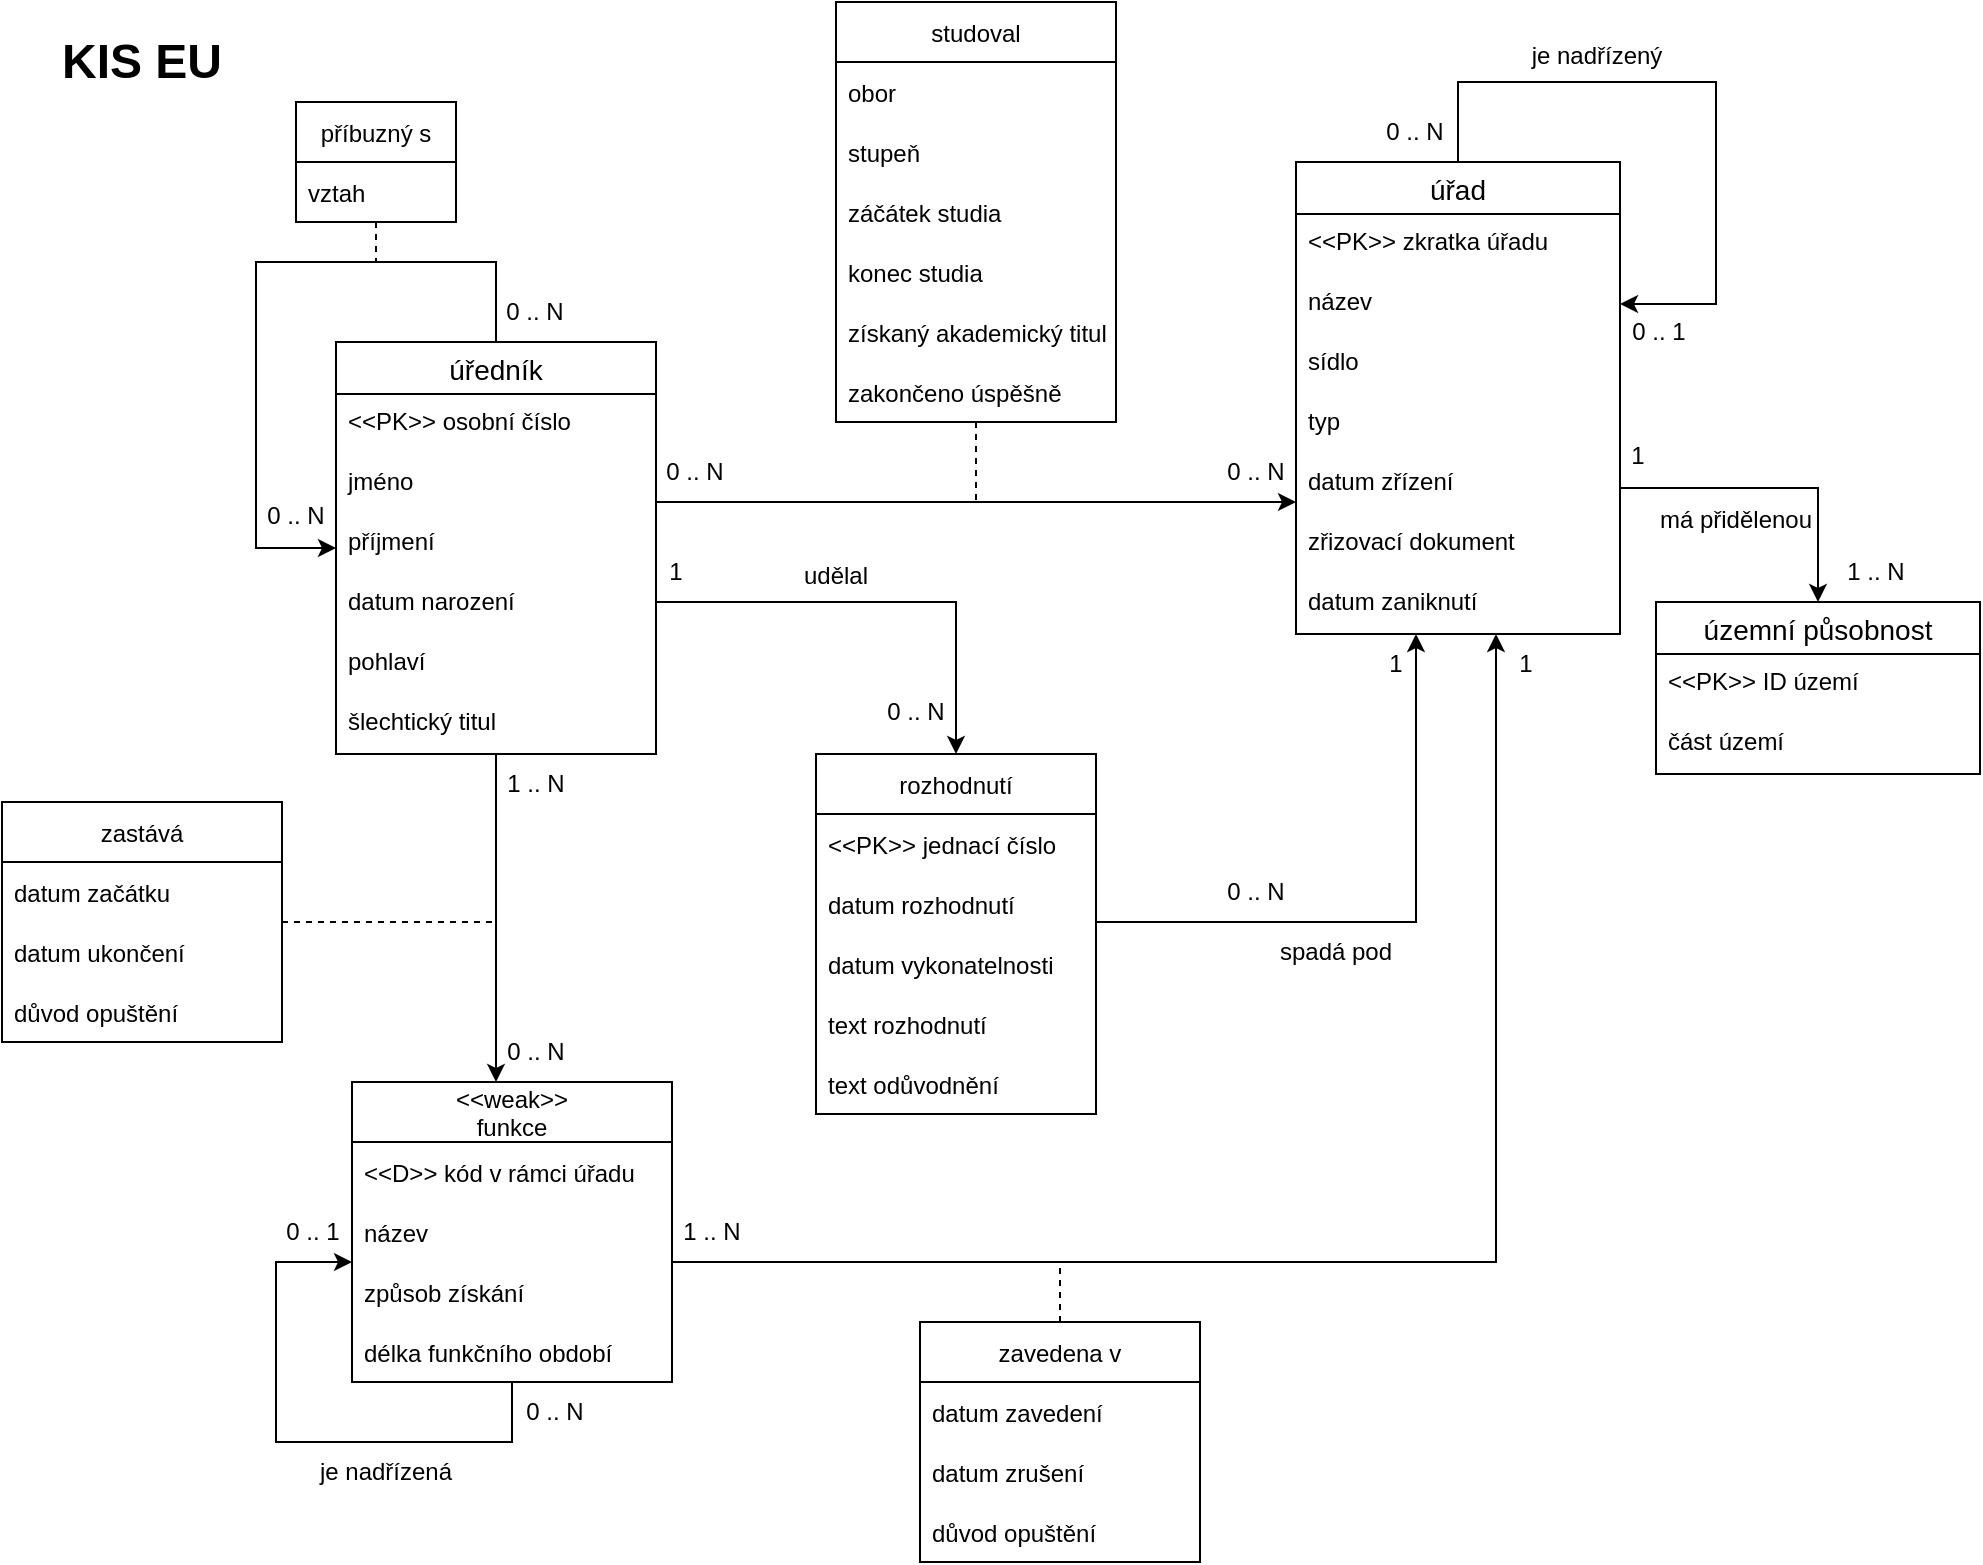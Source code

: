 <mxfile version="15.7.0" type="github">
  <diagram id="vguMqKOHpN7uPl-TGXzs" name="Page-1">
    <mxGraphModel dx="1625" dy="747" grid="1" gridSize="10" guides="1" tooltips="1" connect="1" arrows="1" fold="1" page="1" pageScale="1" pageWidth="827" pageHeight="1169" math="0" shadow="0">
      <root>
        <mxCell id="0" />
        <mxCell id="1" parent="0" />
        <mxCell id="YUzCCpUECBsyAlVZZMWO-27" style="edgeStyle=orthogonalEdgeStyle;rounded=0;orthogonalLoop=1;jettySize=auto;html=1;fontFamily=Helvetica;endArrow=classic;endFill=1;strokeColor=default;" parent="1" source="ZOUjihIOvBYhrfelI1z0-1" target="YUzCCpUECBsyAlVZZMWO-16" edge="1">
          <mxGeometry relative="1" as="geometry">
            <Array as="points">
              <mxPoint x="470" y="330" />
            </Array>
          </mxGeometry>
        </mxCell>
        <mxCell id="YUzCCpUECBsyAlVZZMWO-56" style="edgeStyle=orthogonalEdgeStyle;rounded=0;orthogonalLoop=1;jettySize=auto;html=1;fontFamily=Helvetica;endArrow=classic;endFill=1;strokeColor=default;" parent="1" source="ZOUjihIOvBYhrfelI1z0-1" target="YUzCCpUECBsyAlVZZMWO-36" edge="1">
          <mxGeometry relative="1" as="geometry">
            <Array as="points">
              <mxPoint x="308" y="605" />
            </Array>
          </mxGeometry>
        </mxCell>
        <mxCell id="ZOUjihIOvBYhrfelI1z0-1" value="úředník" style="swimlane;fontStyle=0;childLayout=stackLayout;horizontal=1;startSize=26;horizontalStack=0;resizeParent=1;resizeParentMax=0;resizeLast=0;collapsible=1;marginBottom=0;align=center;fontSize=14;fontFamily=Helvetica;" parent="1" vertex="1">
          <mxGeometry x="160" y="200" width="160" height="206" as="geometry" />
        </mxCell>
        <mxCell id="ZOUjihIOvBYhrfelI1z0-2" value="&lt;&lt;PK&gt;&gt; osobní číslo" style="text;strokeColor=none;fillColor=none;spacingLeft=4;spacingRight=4;overflow=hidden;rotatable=0;points=[[0,0.5],[1,0.5]];portConstraint=eastwest;fontSize=12;fontFamily=Helvetica;" parent="ZOUjihIOvBYhrfelI1z0-1" vertex="1">
          <mxGeometry y="26" width="160" height="30" as="geometry" />
        </mxCell>
        <mxCell id="ZOUjihIOvBYhrfelI1z0-3" value="jméno" style="text;strokeColor=none;fillColor=none;spacingLeft=4;spacingRight=4;overflow=hidden;rotatable=0;points=[[0,0.5],[1,0.5]];portConstraint=eastwest;fontSize=12;fontFamily=Helvetica;" parent="ZOUjihIOvBYhrfelI1z0-1" vertex="1">
          <mxGeometry y="56" width="160" height="30" as="geometry" />
        </mxCell>
        <mxCell id="ZOUjihIOvBYhrfelI1z0-4" value="příjmení" style="text;strokeColor=none;fillColor=none;spacingLeft=4;spacingRight=4;overflow=hidden;rotatable=0;points=[[0,0.5],[1,0.5]];portConstraint=eastwest;fontSize=12;fontFamily=Helvetica;" parent="ZOUjihIOvBYhrfelI1z0-1" vertex="1">
          <mxGeometry y="86" width="160" height="30" as="geometry" />
        </mxCell>
        <mxCell id="ZOUjihIOvBYhrfelI1z0-5" value="datum narození&#xa;" style="text;strokeColor=none;fillColor=none;spacingLeft=4;spacingRight=4;overflow=hidden;rotatable=0;points=[[0,0.5],[1,0.5]];portConstraint=eastwest;fontSize=12;fontFamily=Helvetica;" parent="ZOUjihIOvBYhrfelI1z0-1" vertex="1">
          <mxGeometry y="116" width="160" height="30" as="geometry" />
        </mxCell>
        <mxCell id="ZOUjihIOvBYhrfelI1z0-6" value="pohlaví" style="text;strokeColor=none;fillColor=none;spacingLeft=4;spacingRight=4;overflow=hidden;rotatable=0;points=[[0,0.5],[1,0.5]];portConstraint=eastwest;fontSize=12;fontFamily=Helvetica;" parent="ZOUjihIOvBYhrfelI1z0-1" vertex="1">
          <mxGeometry y="146" width="160" height="30" as="geometry" />
        </mxCell>
        <mxCell id="K4xKBXBjCAa8w6fEp_1Y-1" value="šlechtický titul" style="text;strokeColor=none;fillColor=none;spacingLeft=4;spacingRight=4;overflow=hidden;rotatable=0;points=[[0,0.5],[1,0.5]];portConstraint=eastwest;fontSize=12;fontFamily=Helvetica;" parent="ZOUjihIOvBYhrfelI1z0-1" vertex="1">
          <mxGeometry y="176" width="160" height="30" as="geometry" />
        </mxCell>
        <mxCell id="EH11lvsD1z63_qBclOPW-1" style="edgeStyle=orthogonalEdgeStyle;rounded=0;orthogonalLoop=1;jettySize=auto;html=1;" parent="1" source="YUzCCpUECBsyAlVZZMWO-1" target="3lFEYHUMnGKO-NiMO6cJ-1" edge="1">
          <mxGeometry relative="1" as="geometry">
            <mxPoint x="880" y="270" as="targetPoint" />
            <Array as="points">
              <mxPoint x="860" y="273" />
              <mxPoint x="860" y="273" />
            </Array>
          </mxGeometry>
        </mxCell>
        <mxCell id="YUzCCpUECBsyAlVZZMWO-1" value="úřad" style="swimlane;fontStyle=0;childLayout=stackLayout;horizontal=1;startSize=26;horizontalStack=0;resizeParent=1;resizeParentMax=0;resizeLast=0;collapsible=1;marginBottom=0;align=center;fontSize=14;fontFamily=Helvetica;" parent="1" vertex="1">
          <mxGeometry x="640" y="110" width="162" height="236" as="geometry" />
        </mxCell>
        <mxCell id="YUzCCpUECBsyAlVZZMWO-2" value="&lt;&lt;PK&gt;&gt; zkratka úřadu" style="text;strokeColor=none;fillColor=none;spacingLeft=4;spacingRight=4;overflow=hidden;rotatable=0;points=[[0,0.5],[1,0.5]];portConstraint=eastwest;fontSize=12;fontFamily=Helvetica;" parent="YUzCCpUECBsyAlVZZMWO-1" vertex="1">
          <mxGeometry y="26" width="162" height="30" as="geometry" />
        </mxCell>
        <mxCell id="YUzCCpUECBsyAlVZZMWO-3" value="název" style="text;strokeColor=none;fillColor=none;spacingLeft=4;spacingRight=4;overflow=hidden;rotatable=0;points=[[0,0.5],[1,0.5]];portConstraint=eastwest;fontSize=12;fontFamily=Helvetica;" parent="YUzCCpUECBsyAlVZZMWO-1" vertex="1">
          <mxGeometry y="56" width="162" height="30" as="geometry" />
        </mxCell>
        <mxCell id="YUzCCpUECBsyAlVZZMWO-4" value="sídlo" style="text;strokeColor=none;fillColor=none;spacingLeft=4;spacingRight=4;overflow=hidden;rotatable=0;points=[[0,0.5],[1,0.5]];portConstraint=eastwest;fontSize=12;fontFamily=Helvetica;" parent="YUzCCpUECBsyAlVZZMWO-1" vertex="1">
          <mxGeometry y="86" width="162" height="30" as="geometry" />
        </mxCell>
        <mxCell id="YUzCCpUECBsyAlVZZMWO-5" value="typ" style="text;strokeColor=none;fillColor=none;spacingLeft=4;spacingRight=4;overflow=hidden;rotatable=0;points=[[0,0.5],[1,0.5]];portConstraint=eastwest;fontSize=12;fontFamily=Helvetica;" parent="YUzCCpUECBsyAlVZZMWO-1" vertex="1">
          <mxGeometry y="116" width="162" height="30" as="geometry" />
        </mxCell>
        <mxCell id="EH11lvsD1z63_qBclOPW-28" value="datum zřízení" style="text;strokeColor=none;fillColor=none;spacingLeft=4;spacingRight=4;overflow=hidden;rotatable=0;points=[[0,0.5],[1,0.5]];portConstraint=eastwest;fontSize=12;fontFamily=Helvetica;" parent="YUzCCpUECBsyAlVZZMWO-1" vertex="1">
          <mxGeometry y="146" width="162" height="30" as="geometry" />
        </mxCell>
        <mxCell id="EH11lvsD1z63_qBclOPW-30" value="zřizovací dokument" style="text;strokeColor=none;fillColor=none;spacingLeft=4;spacingRight=4;overflow=hidden;rotatable=0;points=[[0,0.5],[1,0.5]];portConstraint=eastwest;fontSize=12;fontFamily=Helvetica;" parent="YUzCCpUECBsyAlVZZMWO-1" vertex="1">
          <mxGeometry y="176" width="162" height="30" as="geometry" />
        </mxCell>
        <mxCell id="EH11lvsD1z63_qBclOPW-29" value="datum zaniknutí" style="text;strokeColor=none;fillColor=none;spacingLeft=4;spacingRight=4;overflow=hidden;rotatable=0;points=[[0,0.5],[1,0.5]];portConstraint=eastwest;fontSize=12;fontFamily=Helvetica;" parent="YUzCCpUECBsyAlVZZMWO-1" vertex="1">
          <mxGeometry y="206" width="162" height="30" as="geometry" />
        </mxCell>
        <mxCell id="EH11lvsD1z63_qBclOPW-32" style="edgeStyle=orthogonalEdgeStyle;rounded=0;orthogonalLoop=1;jettySize=auto;html=1;" parent="YUzCCpUECBsyAlVZZMWO-1" source="YUzCCpUECBsyAlVZZMWO-1" target="YUzCCpUECBsyAlVZZMWO-3" edge="1">
          <mxGeometry relative="1" as="geometry">
            <Array as="points">
              <mxPoint x="81" y="-40" />
              <mxPoint x="210" y="-40" />
              <mxPoint x="210" y="71" />
            </Array>
          </mxGeometry>
        </mxCell>
        <mxCell id="YUzCCpUECBsyAlVZZMWO-7" style="edgeStyle=orthogonalEdgeStyle;rounded=0;orthogonalLoop=1;jettySize=auto;html=1;fontFamily=Helvetica;" parent="1" source="ZOUjihIOvBYhrfelI1z0-1" target="ZOUjihIOvBYhrfelI1z0-1" edge="1">
          <mxGeometry relative="1" as="geometry">
            <Array as="points">
              <mxPoint x="240" y="160" />
              <mxPoint x="120" y="160" />
              <mxPoint x="120" y="303" />
            </Array>
          </mxGeometry>
        </mxCell>
        <mxCell id="YUzCCpUECBsyAlVZZMWO-8" value="&lt;h1&gt;KIS EU&lt;/h1&gt;" style="text;html=1;strokeColor=none;fillColor=none;spacing=5;spacingTop=-20;whiteSpace=wrap;overflow=hidden;rounded=0;fontFamily=Helvetica;" parent="1" vertex="1">
          <mxGeometry x="18" y="40" width="90" height="30" as="geometry" />
        </mxCell>
        <mxCell id="YUzCCpUECBsyAlVZZMWO-13" style="edgeStyle=orthogonalEdgeStyle;rounded=0;orthogonalLoop=1;jettySize=auto;html=1;fontFamily=Helvetica;strokeColor=default;endArrow=none;endFill=0;dashed=1;" parent="1" source="YUzCCpUECBsyAlVZZMWO-9" edge="1">
          <mxGeometry relative="1" as="geometry">
            <mxPoint x="180" y="160" as="targetPoint" />
          </mxGeometry>
        </mxCell>
        <mxCell id="YUzCCpUECBsyAlVZZMWO-9" value="příbuzný s" style="swimlane;fontStyle=0;childLayout=stackLayout;horizontal=1;startSize=30;horizontalStack=0;resizeParent=1;resizeParentMax=0;resizeLast=0;collapsible=1;marginBottom=0;fontFamily=Helvetica;" parent="1" vertex="1">
          <mxGeometry x="140" y="80" width="80" height="60" as="geometry" />
        </mxCell>
        <mxCell id="YUzCCpUECBsyAlVZZMWO-10" value="vztah" style="text;strokeColor=none;fillColor=none;align=left;verticalAlign=middle;spacingLeft=4;spacingRight=4;overflow=hidden;points=[[0,0.5],[1,0.5]];portConstraint=eastwest;rotatable=0;fontFamily=Helvetica;" parent="YUzCCpUECBsyAlVZZMWO-9" vertex="1">
          <mxGeometry y="30" width="80" height="30" as="geometry" />
        </mxCell>
        <mxCell id="YUzCCpUECBsyAlVZZMWO-31" style="edgeStyle=orthogonalEdgeStyle;rounded=0;orthogonalLoop=1;jettySize=auto;html=1;fontFamily=Helvetica;endArrow=classic;endFill=1;strokeColor=default;" parent="1" source="YUzCCpUECBsyAlVZZMWO-16" target="YUzCCpUECBsyAlVZZMWO-1" edge="1">
          <mxGeometry relative="1" as="geometry">
            <Array as="points">
              <mxPoint x="700" y="490" />
            </Array>
          </mxGeometry>
        </mxCell>
        <mxCell id="YUzCCpUECBsyAlVZZMWO-16" value="rozhodnutí" style="swimlane;fontStyle=0;childLayout=stackLayout;horizontal=1;startSize=30;horizontalStack=0;resizeParent=1;resizeParentMax=0;resizeLast=0;collapsible=1;marginBottom=0;fontFamily=Helvetica;" parent="1" vertex="1">
          <mxGeometry x="400" y="406" width="140" height="180" as="geometry" />
        </mxCell>
        <mxCell id="YUzCCpUECBsyAlVZZMWO-17" value="&lt;&lt;PK&gt;&gt; jednací číslo" style="text;strokeColor=none;fillColor=none;align=left;verticalAlign=middle;spacingLeft=4;spacingRight=4;overflow=hidden;points=[[0,0.5],[1,0.5]];portConstraint=eastwest;rotatable=0;fontFamily=Helvetica;" parent="YUzCCpUECBsyAlVZZMWO-16" vertex="1">
          <mxGeometry y="30" width="140" height="30" as="geometry" />
        </mxCell>
        <mxCell id="YUzCCpUECBsyAlVZZMWO-18" value="datum rozhodnutí" style="text;strokeColor=none;fillColor=none;align=left;verticalAlign=middle;spacingLeft=4;spacingRight=4;overflow=hidden;points=[[0,0.5],[1,0.5]];portConstraint=eastwest;rotatable=0;fontFamily=Helvetica;" parent="YUzCCpUECBsyAlVZZMWO-16" vertex="1">
          <mxGeometry y="60" width="140" height="30" as="geometry" />
        </mxCell>
        <mxCell id="YUzCCpUECBsyAlVZZMWO-19" value="datum vykonatelnosti" style="text;strokeColor=none;fillColor=none;align=left;verticalAlign=middle;spacingLeft=4;spacingRight=4;overflow=hidden;points=[[0,0.5],[1,0.5]];portConstraint=eastwest;rotatable=0;fontFamily=Helvetica;" parent="YUzCCpUECBsyAlVZZMWO-16" vertex="1">
          <mxGeometry y="90" width="140" height="30" as="geometry" />
        </mxCell>
        <mxCell id="YUzCCpUECBsyAlVZZMWO-20" value="text rozhodnutí" style="text;strokeColor=none;fillColor=none;align=left;verticalAlign=middle;spacingLeft=4;spacingRight=4;overflow=hidden;points=[[0,0.5],[1,0.5]];portConstraint=eastwest;rotatable=0;fontFamily=Helvetica;" parent="YUzCCpUECBsyAlVZZMWO-16" vertex="1">
          <mxGeometry y="120" width="140" height="30" as="geometry" />
        </mxCell>
        <mxCell id="YUzCCpUECBsyAlVZZMWO-21" value="text odůvodnění" style="text;strokeColor=none;fillColor=none;align=left;verticalAlign=middle;spacingLeft=4;spacingRight=4;overflow=hidden;points=[[0,0.5],[1,0.5]];portConstraint=eastwest;rotatable=0;fontFamily=Helvetica;" parent="YUzCCpUECBsyAlVZZMWO-16" vertex="1">
          <mxGeometry y="150" width="140" height="30" as="geometry" />
        </mxCell>
        <mxCell id="YUzCCpUECBsyAlVZZMWO-30" value="udělal" style="text;html=1;strokeColor=none;fillColor=none;align=center;verticalAlign=middle;whiteSpace=wrap;rounded=0;fontFamily=Helvetica;" parent="1" vertex="1">
          <mxGeometry x="380" y="304" width="60" height="26" as="geometry" />
        </mxCell>
        <mxCell id="YUzCCpUECBsyAlVZZMWO-32" value="spadá pod" style="text;html=1;strokeColor=none;fillColor=none;align=center;verticalAlign=middle;whiteSpace=wrap;rounded=0;fontFamily=Helvetica;" parent="1" vertex="1">
          <mxGeometry x="630" y="490" width="60" height="30" as="geometry" />
        </mxCell>
        <mxCell id="V2bO78Ce8K--TRu7kbpJ-16" style="edgeStyle=orthogonalEdgeStyle;rounded=0;orthogonalLoop=1;jettySize=auto;html=1;" parent="1" source="YUzCCpUECBsyAlVZZMWO-36" target="YUzCCpUECBsyAlVZZMWO-1" edge="1">
          <mxGeometry relative="1" as="geometry">
            <Array as="points">
              <mxPoint x="740" y="660" />
            </Array>
          </mxGeometry>
        </mxCell>
        <mxCell id="YUzCCpUECBsyAlVZZMWO-36" value="&lt;&lt;weak&gt;&gt;&#xa;funkce" style="swimlane;fontStyle=0;childLayout=stackLayout;horizontal=1;startSize=30;horizontalStack=0;resizeParent=1;resizeParentMax=0;resizeLast=0;collapsible=1;marginBottom=0;fontFamily=Helvetica;" parent="1" vertex="1">
          <mxGeometry x="168" y="570" width="160" height="150" as="geometry" />
        </mxCell>
        <mxCell id="YUzCCpUECBsyAlVZZMWO-37" value="&lt;&lt;D&gt;&gt; kód v rámci úřadu" style="text;strokeColor=none;fillColor=none;align=left;verticalAlign=middle;spacingLeft=4;spacingRight=4;overflow=hidden;points=[[0,0.5],[1,0.5]];portConstraint=eastwest;rotatable=0;fontFamily=Helvetica;" parent="YUzCCpUECBsyAlVZZMWO-36" vertex="1">
          <mxGeometry y="30" width="160" height="30" as="geometry" />
        </mxCell>
        <mxCell id="YUzCCpUECBsyAlVZZMWO-38" value="název" style="text;strokeColor=none;fillColor=none;align=left;verticalAlign=middle;spacingLeft=4;spacingRight=4;overflow=hidden;points=[[0,0.5],[1,0.5]];portConstraint=eastwest;rotatable=0;fontFamily=Helvetica;" parent="YUzCCpUECBsyAlVZZMWO-36" vertex="1">
          <mxGeometry y="60" width="160" height="30" as="geometry" />
        </mxCell>
        <mxCell id="YUzCCpUECBsyAlVZZMWO-39" value="způsob získání" style="text;strokeColor=none;fillColor=none;align=left;verticalAlign=middle;spacingLeft=4;spacingRight=4;overflow=hidden;points=[[0,0.5],[1,0.5]];portConstraint=eastwest;rotatable=0;fontFamily=Helvetica;" parent="YUzCCpUECBsyAlVZZMWO-36" vertex="1">
          <mxGeometry y="90" width="160" height="30" as="geometry" />
        </mxCell>
        <mxCell id="YUzCCpUECBsyAlVZZMWO-51" value="délka funkčního období" style="text;strokeColor=none;fillColor=none;align=left;verticalAlign=middle;spacingLeft=4;spacingRight=4;overflow=hidden;points=[[0,0.5],[1,0.5]];portConstraint=eastwest;rotatable=0;fontFamily=Helvetica;" parent="YUzCCpUECBsyAlVZZMWO-36" vertex="1">
          <mxGeometry y="120" width="160" height="30" as="geometry" />
        </mxCell>
        <mxCell id="6NPvcWR003Nbs39lDt_t-9" style="edgeStyle=orthogonalEdgeStyle;rounded=0;orthogonalLoop=1;jettySize=auto;html=1;" edge="1" parent="YUzCCpUECBsyAlVZZMWO-36" source="YUzCCpUECBsyAlVZZMWO-36" target="YUzCCpUECBsyAlVZZMWO-39">
          <mxGeometry relative="1" as="geometry">
            <mxPoint x="2" y="170" as="targetPoint" />
            <Array as="points">
              <mxPoint x="80" y="180" />
              <mxPoint x="-38" y="180" />
              <mxPoint x="-38" y="90" />
            </Array>
          </mxGeometry>
        </mxCell>
        <mxCell id="YUzCCpUECBsyAlVZZMWO-41" style="edgeStyle=orthogonalEdgeStyle;rounded=0;orthogonalLoop=1;jettySize=auto;html=1;fontFamily=Helvetica;endArrow=classic;endFill=1;strokeColor=default;" parent="1" source="ZOUjihIOvBYhrfelI1z0-1" target="YUzCCpUECBsyAlVZZMWO-1" edge="1">
          <mxGeometry relative="1" as="geometry">
            <Array as="points">
              <mxPoint x="490" y="280" />
              <mxPoint x="490" y="280" />
            </Array>
          </mxGeometry>
        </mxCell>
        <mxCell id="YUzCCpUECBsyAlVZZMWO-44" style="edgeStyle=orthogonalEdgeStyle;rounded=0;orthogonalLoop=1;jettySize=auto;html=1;fontFamily=Helvetica;endArrow=none;endFill=0;strokeColor=default;dashed=1;" parent="1" source="YUzCCpUECBsyAlVZZMWO-42" edge="1">
          <mxGeometry relative="1" as="geometry">
            <mxPoint x="480" y="280" as="targetPoint" />
            <Array as="points">
              <mxPoint x="480" y="250" />
              <mxPoint x="480" y="250" />
            </Array>
          </mxGeometry>
        </mxCell>
        <mxCell id="YUzCCpUECBsyAlVZZMWO-42" value="studoval" style="swimlane;fontStyle=0;childLayout=stackLayout;horizontal=1;startSize=30;horizontalStack=0;resizeParent=1;resizeParentMax=0;resizeLast=0;collapsible=1;marginBottom=0;fontFamily=Helvetica;" parent="1" vertex="1">
          <mxGeometry x="410" y="30" width="140" height="210" as="geometry" />
        </mxCell>
        <mxCell id="V2bO78Ce8K--TRu7kbpJ-13" value="obor" style="text;strokeColor=none;fillColor=none;align=left;verticalAlign=middle;spacingLeft=4;spacingRight=4;overflow=hidden;points=[[0,0.5],[1,0.5]];portConstraint=eastwest;rotatable=0;fontFamily=Helvetica;" parent="YUzCCpUECBsyAlVZZMWO-42" vertex="1">
          <mxGeometry y="30" width="140" height="30" as="geometry" />
        </mxCell>
        <mxCell id="YUzCCpUECBsyAlVZZMWO-45" value="stupeň" style="text;strokeColor=none;fillColor=none;align=left;verticalAlign=middle;spacingLeft=4;spacingRight=4;overflow=hidden;points=[[0,0.5],[1,0.5]];portConstraint=eastwest;rotatable=0;fontFamily=Helvetica;" parent="YUzCCpUECBsyAlVZZMWO-42" vertex="1">
          <mxGeometry y="60" width="140" height="30" as="geometry" />
        </mxCell>
        <mxCell id="YUzCCpUECBsyAlVZZMWO-46" value="záčátek studia" style="text;strokeColor=none;fillColor=none;align=left;verticalAlign=middle;spacingLeft=4;spacingRight=4;overflow=hidden;points=[[0,0.5],[1,0.5]];portConstraint=eastwest;rotatable=0;fontFamily=Helvetica;" parent="YUzCCpUECBsyAlVZZMWO-42" vertex="1">
          <mxGeometry y="90" width="140" height="30" as="geometry" />
        </mxCell>
        <mxCell id="YUzCCpUECBsyAlVZZMWO-47" value="konec studia" style="text;strokeColor=none;fillColor=none;align=left;verticalAlign=middle;spacingLeft=4;spacingRight=4;overflow=hidden;points=[[0,0.5],[1,0.5]];portConstraint=eastwest;rotatable=0;fontFamily=Helvetica;" parent="YUzCCpUECBsyAlVZZMWO-42" vertex="1">
          <mxGeometry y="120" width="140" height="30" as="geometry" />
        </mxCell>
        <mxCell id="K4xKBXBjCAa8w6fEp_1Y-2" value="získaný akademický titul" style="text;strokeColor=none;fillColor=none;align=left;verticalAlign=middle;spacingLeft=4;spacingRight=4;overflow=hidden;points=[[0,0.5],[1,0.5]];portConstraint=eastwest;rotatable=0;fontFamily=Helvetica;" parent="YUzCCpUECBsyAlVZZMWO-42" vertex="1">
          <mxGeometry y="150" width="140" height="30" as="geometry" />
        </mxCell>
        <mxCell id="YUzCCpUECBsyAlVZZMWO-48" value="zakončeno úspěšně " style="text;strokeColor=none;fillColor=none;align=left;verticalAlign=middle;spacingLeft=4;spacingRight=4;overflow=hidden;points=[[0,0.5],[1,0.5]];portConstraint=eastwest;rotatable=0;fontFamily=Helvetica;" parent="YUzCCpUECBsyAlVZZMWO-42" vertex="1">
          <mxGeometry y="180" width="140" height="30" as="geometry" />
        </mxCell>
        <mxCell id="YUzCCpUECBsyAlVZZMWO-66" style="edgeStyle=orthogonalEdgeStyle;rounded=0;orthogonalLoop=1;jettySize=auto;html=1;fontFamily=Helvetica;endArrow=none;endFill=0;strokeColor=default;dashed=1;" parent="1" source="YUzCCpUECBsyAlVZZMWO-59" edge="1">
          <mxGeometry relative="1" as="geometry">
            <mxPoint x="240" y="490" as="targetPoint" />
          </mxGeometry>
        </mxCell>
        <mxCell id="YUzCCpUECBsyAlVZZMWO-59" value="zastává" style="swimlane;fontStyle=0;childLayout=stackLayout;horizontal=1;startSize=30;horizontalStack=0;resizeParent=1;resizeParentMax=0;resizeLast=0;collapsible=1;marginBottom=0;fontFamily=Helvetica;" parent="1" vertex="1">
          <mxGeometry x="-7" y="430" width="140" height="120" as="geometry" />
        </mxCell>
        <mxCell id="YUzCCpUECBsyAlVZZMWO-60" value="datum začátku" style="text;strokeColor=none;fillColor=none;align=left;verticalAlign=middle;spacingLeft=4;spacingRight=4;overflow=hidden;points=[[0,0.5],[1,0.5]];portConstraint=eastwest;rotatable=0;fontFamily=Helvetica;" parent="YUzCCpUECBsyAlVZZMWO-59" vertex="1">
          <mxGeometry y="30" width="140" height="30" as="geometry" />
        </mxCell>
        <mxCell id="YUzCCpUECBsyAlVZZMWO-68" value="datum ukončení" style="text;strokeColor=none;fillColor=none;align=left;verticalAlign=middle;spacingLeft=4;spacingRight=4;overflow=hidden;points=[[0,0.5],[1,0.5]];portConstraint=eastwest;rotatable=0;fontFamily=Helvetica;" parent="YUzCCpUECBsyAlVZZMWO-59" vertex="1">
          <mxGeometry y="60" width="140" height="30" as="geometry" />
        </mxCell>
        <mxCell id="YUzCCpUECBsyAlVZZMWO-67" value="důvod opuštění" style="text;strokeColor=none;fillColor=none;align=left;verticalAlign=middle;spacingLeft=4;spacingRight=4;overflow=hidden;points=[[0,0.5],[1,0.5]];portConstraint=eastwest;rotatable=0;fontFamily=Helvetica;" parent="YUzCCpUECBsyAlVZZMWO-59" vertex="1">
          <mxGeometry y="90" width="140" height="30" as="geometry" />
        </mxCell>
        <mxCell id="3lFEYHUMnGKO-NiMO6cJ-1" value="územní působnost" style="swimlane;fontStyle=0;childLayout=stackLayout;horizontal=1;startSize=26;horizontalStack=0;resizeParent=1;resizeParentMax=0;resizeLast=0;collapsible=1;marginBottom=0;align=center;fontSize=14;fontFamily=Helvetica;" parent="1" vertex="1">
          <mxGeometry x="820" y="330" width="162" height="86" as="geometry" />
        </mxCell>
        <mxCell id="3lFEYHUMnGKO-NiMO6cJ-2" value="&lt;&lt;PK&gt;&gt; ID území" style="text;strokeColor=none;fillColor=none;spacingLeft=4;spacingRight=4;overflow=hidden;rotatable=0;points=[[0,0.5],[1,0.5]];portConstraint=eastwest;fontSize=12;fontFamily=Helvetica;" parent="3lFEYHUMnGKO-NiMO6cJ-1" vertex="1">
          <mxGeometry y="26" width="162" height="30" as="geometry" />
        </mxCell>
        <mxCell id="EH11lvsD1z63_qBclOPW-4" value="část území" style="text;strokeColor=none;fillColor=none;spacingLeft=4;spacingRight=4;overflow=hidden;rotatable=0;points=[[0,0.5],[1,0.5]];portConstraint=eastwest;fontSize=12;fontFamily=Helvetica;" parent="3lFEYHUMnGKO-NiMO6cJ-1" vertex="1">
          <mxGeometry y="56" width="162" height="30" as="geometry" />
        </mxCell>
        <mxCell id="EH11lvsD1z63_qBclOPW-2" value="má přidělenou" style="text;html=1;strokeColor=none;fillColor=none;align=center;verticalAlign=middle;whiteSpace=wrap;rounded=0;" parent="1" vertex="1">
          <mxGeometry x="820" y="274" width="80" height="30" as="geometry" />
        </mxCell>
        <mxCell id="EH11lvsD1z63_qBclOPW-9" value="0 .. N" style="text;html=1;strokeColor=none;fillColor=none;align=center;verticalAlign=middle;whiteSpace=wrap;rounded=0;" parent="1" vertex="1">
          <mxGeometry x="600" y="460" width="40" height="30" as="geometry" />
        </mxCell>
        <mxCell id="EH11lvsD1z63_qBclOPW-11" value="0 .. N" style="text;html=1;strokeColor=none;fillColor=none;align=center;verticalAlign=middle;whiteSpace=wrap;rounded=0;" parent="1" vertex="1">
          <mxGeometry x="320" y="250" width="39" height="30" as="geometry" />
        </mxCell>
        <mxCell id="EH11lvsD1z63_qBclOPW-13" value="0 .. N" style="text;html=1;strokeColor=none;fillColor=none;align=center;verticalAlign=middle;whiteSpace=wrap;rounded=0;" parent="1" vertex="1">
          <mxGeometry x="600" y="250" width="40" height="30" as="geometry" />
        </mxCell>
        <mxCell id="EH11lvsD1z63_qBclOPW-14" value="1" style="text;html=1;strokeColor=none;fillColor=none;align=center;verticalAlign=middle;whiteSpace=wrap;rounded=0;" parent="1" vertex="1">
          <mxGeometry x="680" y="346" width="20" height="30" as="geometry" />
        </mxCell>
        <mxCell id="EH11lvsD1z63_qBclOPW-16" value="0 .. N" style="text;html=1;strokeColor=none;fillColor=none;align=center;verticalAlign=middle;whiteSpace=wrap;rounded=0;" parent="1" vertex="1">
          <mxGeometry x="430" y="370" width="40" height="30" as="geometry" />
        </mxCell>
        <mxCell id="EH11lvsD1z63_qBclOPW-17" value="1" style="text;html=1;strokeColor=none;fillColor=none;align=center;verticalAlign=middle;whiteSpace=wrap;rounded=0;" parent="1" vertex="1">
          <mxGeometry x="320" y="300" width="20" height="30" as="geometry" />
        </mxCell>
        <mxCell id="EH11lvsD1z63_qBclOPW-20" value="1" style="text;html=1;strokeColor=none;fillColor=none;align=center;verticalAlign=middle;whiteSpace=wrap;rounded=0;" parent="1" vertex="1">
          <mxGeometry x="802" y="242" width="18" height="30" as="geometry" />
        </mxCell>
        <mxCell id="EH11lvsD1z63_qBclOPW-23" value="1 .. N" style="text;html=1;strokeColor=none;fillColor=none;align=center;verticalAlign=middle;whiteSpace=wrap;rounded=0;" parent="1" vertex="1">
          <mxGeometry x="910" y="300" width="40" height="30" as="geometry" />
        </mxCell>
        <mxCell id="EH11lvsD1z63_qBclOPW-24" value="1 .. N" style="text;html=1;strokeColor=none;fillColor=none;align=center;verticalAlign=middle;whiteSpace=wrap;rounded=0;" parent="1" vertex="1">
          <mxGeometry x="240" y="406" width="40" height="30" as="geometry" />
        </mxCell>
        <mxCell id="EH11lvsD1z63_qBclOPW-25" value="0 .. N" style="text;html=1;strokeColor=none;fillColor=none;align=center;verticalAlign=middle;whiteSpace=wrap;rounded=0;" parent="1" vertex="1">
          <mxGeometry x="240" y="540" width="40" height="30" as="geometry" />
        </mxCell>
        <mxCell id="EH11lvsD1z63_qBclOPW-26" value="0 .. N" style="text;html=1;strokeColor=none;fillColor=none;align=center;verticalAlign=middle;whiteSpace=wrap;rounded=0;" parent="1" vertex="1">
          <mxGeometry x="240" y="170" width="39" height="30" as="geometry" />
        </mxCell>
        <mxCell id="EH11lvsD1z63_qBclOPW-27" value="0 .. N" style="text;html=1;strokeColor=none;fillColor=none;align=center;verticalAlign=middle;whiteSpace=wrap;rounded=0;" parent="1" vertex="1">
          <mxGeometry x="120" y="272" width="40" height="30" as="geometry" />
        </mxCell>
        <mxCell id="EH11lvsD1z63_qBclOPW-33" value="je nadřízený" style="text;html=1;strokeColor=none;fillColor=none;align=center;verticalAlign=middle;whiteSpace=wrap;rounded=0;fontFamily=Helvetica;" parent="1" vertex="1">
          <mxGeometry x="754" y="44" width="73" height="26" as="geometry" />
        </mxCell>
        <mxCell id="EH11lvsD1z63_qBclOPW-34" value="0 .. 1" style="text;html=1;strokeColor=none;fillColor=none;align=center;verticalAlign=middle;whiteSpace=wrap;rounded=0;" parent="1" vertex="1">
          <mxGeometry x="802" y="180" width="39" height="30" as="geometry" />
        </mxCell>
        <mxCell id="EH11lvsD1z63_qBclOPW-35" value="0 .. N" style="text;html=1;strokeColor=none;fillColor=none;align=center;verticalAlign=middle;whiteSpace=wrap;rounded=0;" parent="1" vertex="1">
          <mxGeometry x="680" y="80" width="39" height="30" as="geometry" />
        </mxCell>
        <mxCell id="EH11lvsD1z63_qBclOPW-37" value="1" style="text;html=1;strokeColor=none;fillColor=none;align=center;verticalAlign=middle;whiteSpace=wrap;rounded=0;" parent="1" vertex="1">
          <mxGeometry x="740" y="346" width="30" height="30" as="geometry" />
        </mxCell>
        <mxCell id="EH11lvsD1z63_qBclOPW-38" value="1 .. N" style="text;html=1;strokeColor=none;fillColor=none;align=center;verticalAlign=middle;whiteSpace=wrap;rounded=0;" parent="1" vertex="1">
          <mxGeometry x="328" y="630" width="40" height="30" as="geometry" />
        </mxCell>
        <mxCell id="6NPvcWR003Nbs39lDt_t-5" value="je nadřízená" style="text;html=1;strokeColor=none;fillColor=none;align=center;verticalAlign=middle;whiteSpace=wrap;rounded=0;fontFamily=Helvetica;" vertex="1" parent="1">
          <mxGeometry x="150" y="750" width="70" height="30" as="geometry" />
        </mxCell>
        <mxCell id="6NPvcWR003Nbs39lDt_t-6" value="0 .. N" style="text;html=1;strokeColor=none;fillColor=none;align=center;verticalAlign=middle;whiteSpace=wrap;rounded=0;" vertex="1" parent="1">
          <mxGeometry x="250" y="720" width="39" height="30" as="geometry" />
        </mxCell>
        <mxCell id="6NPvcWR003Nbs39lDt_t-7" value="0 .. 1" style="text;html=1;strokeColor=none;fillColor=none;align=center;verticalAlign=middle;whiteSpace=wrap;rounded=0;" vertex="1" parent="1">
          <mxGeometry x="129" y="630" width="39" height="30" as="geometry" />
        </mxCell>
        <mxCell id="6NPvcWR003Nbs39lDt_t-10" value="zavedena v" style="swimlane;fontStyle=0;childLayout=stackLayout;horizontal=1;startSize=30;horizontalStack=0;resizeParent=1;resizeParentMax=0;resizeLast=0;collapsible=1;marginBottom=0;fontFamily=Helvetica;" vertex="1" parent="1">
          <mxGeometry x="452" y="690" width="140" height="120" as="geometry" />
        </mxCell>
        <mxCell id="6NPvcWR003Nbs39lDt_t-11" value="datum zavedení" style="text;strokeColor=none;fillColor=none;align=left;verticalAlign=middle;spacingLeft=4;spacingRight=4;overflow=hidden;points=[[0,0.5],[1,0.5]];portConstraint=eastwest;rotatable=0;fontFamily=Helvetica;" vertex="1" parent="6NPvcWR003Nbs39lDt_t-10">
          <mxGeometry y="30" width="140" height="30" as="geometry" />
        </mxCell>
        <mxCell id="6NPvcWR003Nbs39lDt_t-12" value="datum zrušení" style="text;strokeColor=none;fillColor=none;align=left;verticalAlign=middle;spacingLeft=4;spacingRight=4;overflow=hidden;points=[[0,0.5],[1,0.5]];portConstraint=eastwest;rotatable=0;fontFamily=Helvetica;" vertex="1" parent="6NPvcWR003Nbs39lDt_t-10">
          <mxGeometry y="60" width="140" height="30" as="geometry" />
        </mxCell>
        <mxCell id="6NPvcWR003Nbs39lDt_t-13" value="důvod opuštění" style="text;strokeColor=none;fillColor=none;align=left;verticalAlign=middle;spacingLeft=4;spacingRight=4;overflow=hidden;points=[[0,0.5],[1,0.5]];portConstraint=eastwest;rotatable=0;fontFamily=Helvetica;" vertex="1" parent="6NPvcWR003Nbs39lDt_t-10">
          <mxGeometry y="90" width="140" height="30" as="geometry" />
        </mxCell>
        <mxCell id="6NPvcWR003Nbs39lDt_t-14" value="" style="endArrow=none;dashed=1;html=1;rounded=0;exitX=0.5;exitY=0;exitDx=0;exitDy=0;" edge="1" parent="1" source="6NPvcWR003Nbs39lDt_t-10">
          <mxGeometry width="50" height="50" relative="1" as="geometry">
            <mxPoint x="570" y="610" as="sourcePoint" />
            <mxPoint x="522" y="660" as="targetPoint" />
          </mxGeometry>
        </mxCell>
      </root>
    </mxGraphModel>
  </diagram>
</mxfile>
